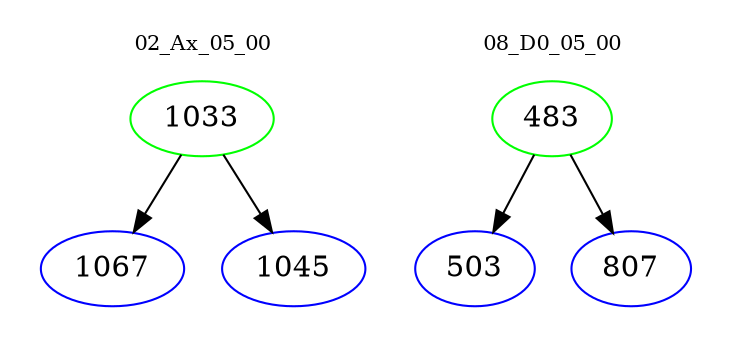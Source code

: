 digraph{
subgraph cluster_0 {
color = white
label = "02_Ax_05_00";
fontsize=10;
T0_1033 [label="1033", color="green"]
T0_1033 -> T0_1067 [color="black"]
T0_1067 [label="1067", color="blue"]
T0_1033 -> T0_1045 [color="black"]
T0_1045 [label="1045", color="blue"]
}
subgraph cluster_1 {
color = white
label = "08_D0_05_00";
fontsize=10;
T1_483 [label="483", color="green"]
T1_483 -> T1_503 [color="black"]
T1_503 [label="503", color="blue"]
T1_483 -> T1_807 [color="black"]
T1_807 [label="807", color="blue"]
}
}
